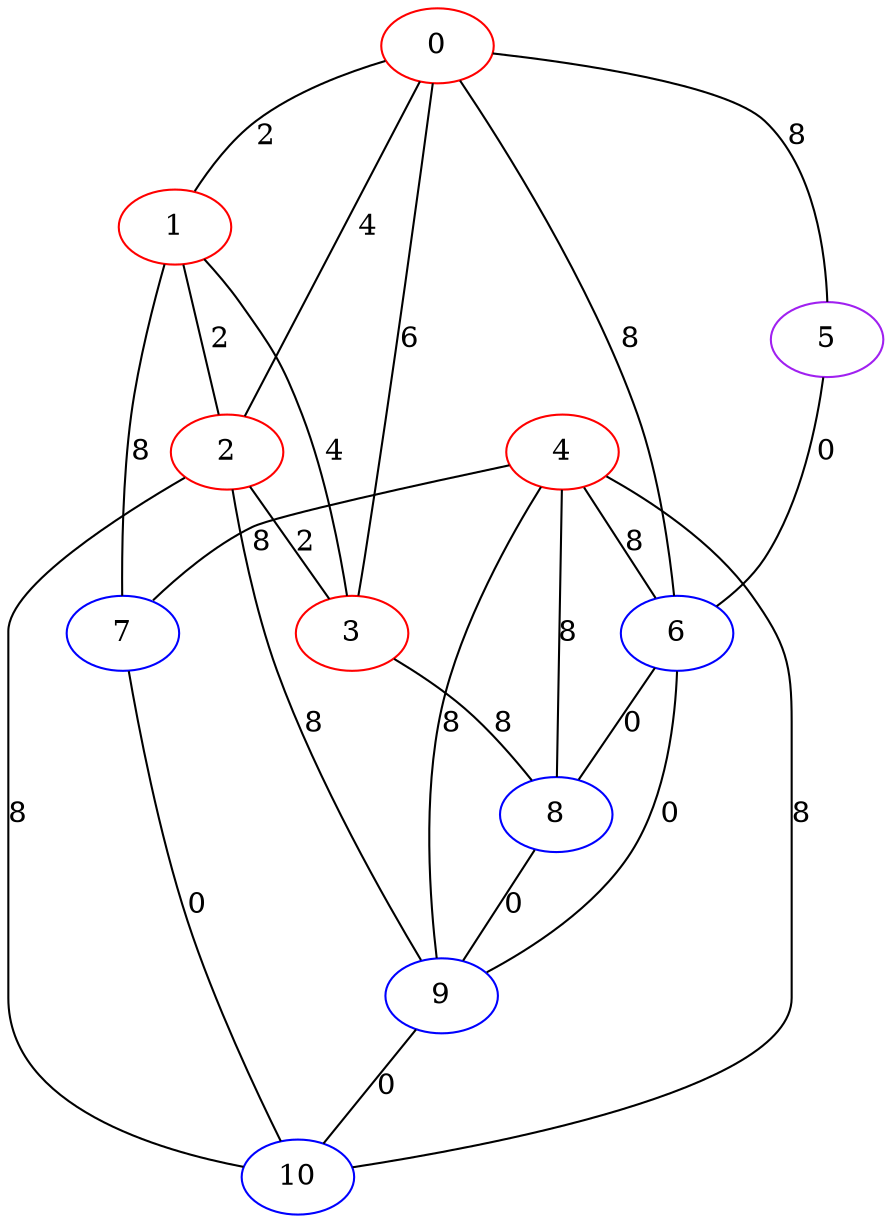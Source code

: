 graph "" {
0 [color=red, weight=1];
1 [color=red, weight=1];
2 [color=red, weight=1];
3 [color=red, weight=1];
4 [color=red, weight=1];
5 [color=purple, weight=4];
6 [color=blue, weight=3];
7 [color=blue, weight=3];
8 [color=blue, weight=3];
9 [color=blue, weight=3];
10 [color=blue, weight=3];
0 -- 1  [key=0, label=2];
0 -- 2  [key=0, label=4];
0 -- 3  [key=0, label=6];
0 -- 5  [key=0, label=8];
0 -- 6  [key=0, label=8];
1 -- 2  [key=0, label=2];
1 -- 3  [key=0, label=4];
1 -- 7  [key=0, label=8];
2 -- 10  [key=0, label=8];
2 -- 3  [key=0, label=2];
2 -- 9  [key=0, label=8];
3 -- 8  [key=0, label=8];
4 -- 8  [key=0, label=8];
4 -- 9  [key=0, label=8];
4 -- 10  [key=0, label=8];
4 -- 6  [key=0, label=8];
4 -- 7  [key=0, label=8];
5 -- 6  [key=0, label=0];
6 -- 8  [key=0, label=0];
6 -- 9  [key=0, label=0];
7 -- 10  [key=0, label=0];
8 -- 9  [key=0, label=0];
9 -- 10  [key=0, label=0];
}
